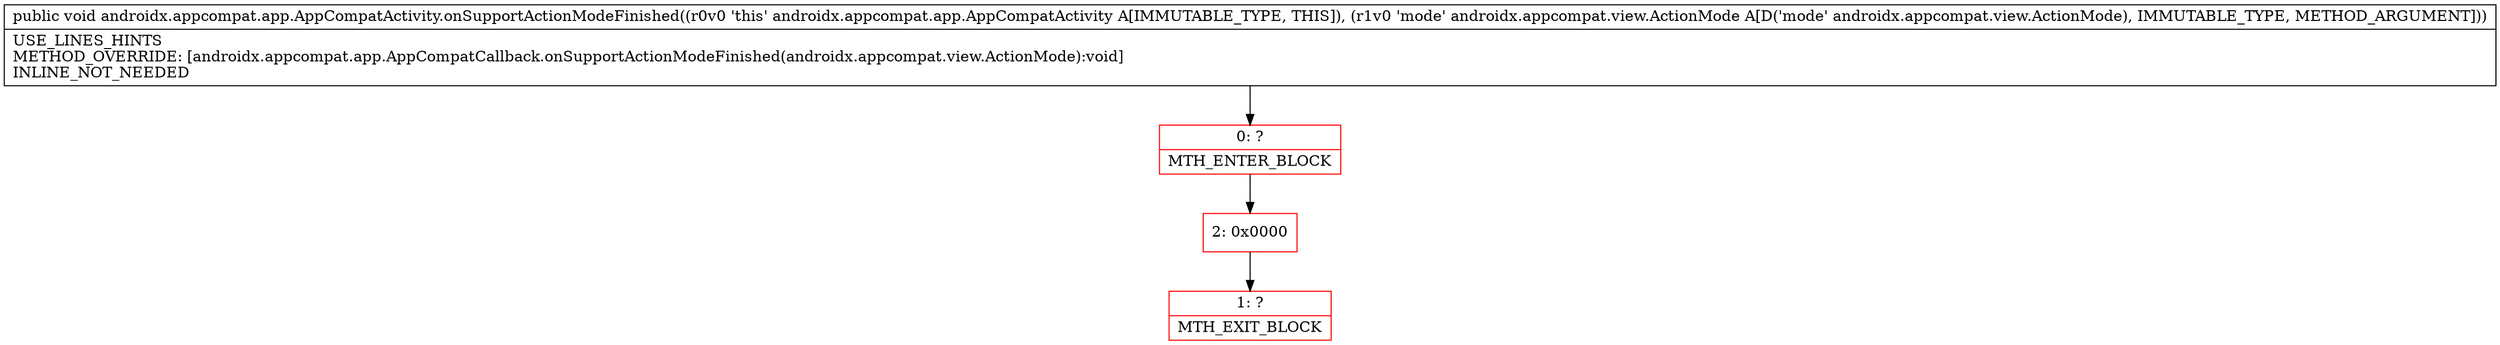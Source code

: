 digraph "CFG forandroidx.appcompat.app.AppCompatActivity.onSupportActionModeFinished(Landroidx\/appcompat\/view\/ActionMode;)V" {
subgraph cluster_Region_1091951960 {
label = "R(0)";
node [shape=record,color=blue];
}
Node_0 [shape=record,color=red,label="{0\:\ ?|MTH_ENTER_BLOCK\l}"];
Node_2 [shape=record,color=red,label="{2\:\ 0x0000}"];
Node_1 [shape=record,color=red,label="{1\:\ ?|MTH_EXIT_BLOCK\l}"];
MethodNode[shape=record,label="{public void androidx.appcompat.app.AppCompatActivity.onSupportActionModeFinished((r0v0 'this' androidx.appcompat.app.AppCompatActivity A[IMMUTABLE_TYPE, THIS]), (r1v0 'mode' androidx.appcompat.view.ActionMode A[D('mode' androidx.appcompat.view.ActionMode), IMMUTABLE_TYPE, METHOD_ARGUMENT]))  | USE_LINES_HINTS\lMETHOD_OVERRIDE: [androidx.appcompat.app.AppCompatCallback.onSupportActionModeFinished(androidx.appcompat.view.ActionMode):void]\lINLINE_NOT_NEEDED\l}"];
MethodNode -> Node_0;Node_0 -> Node_2;
Node_2 -> Node_1;
}

